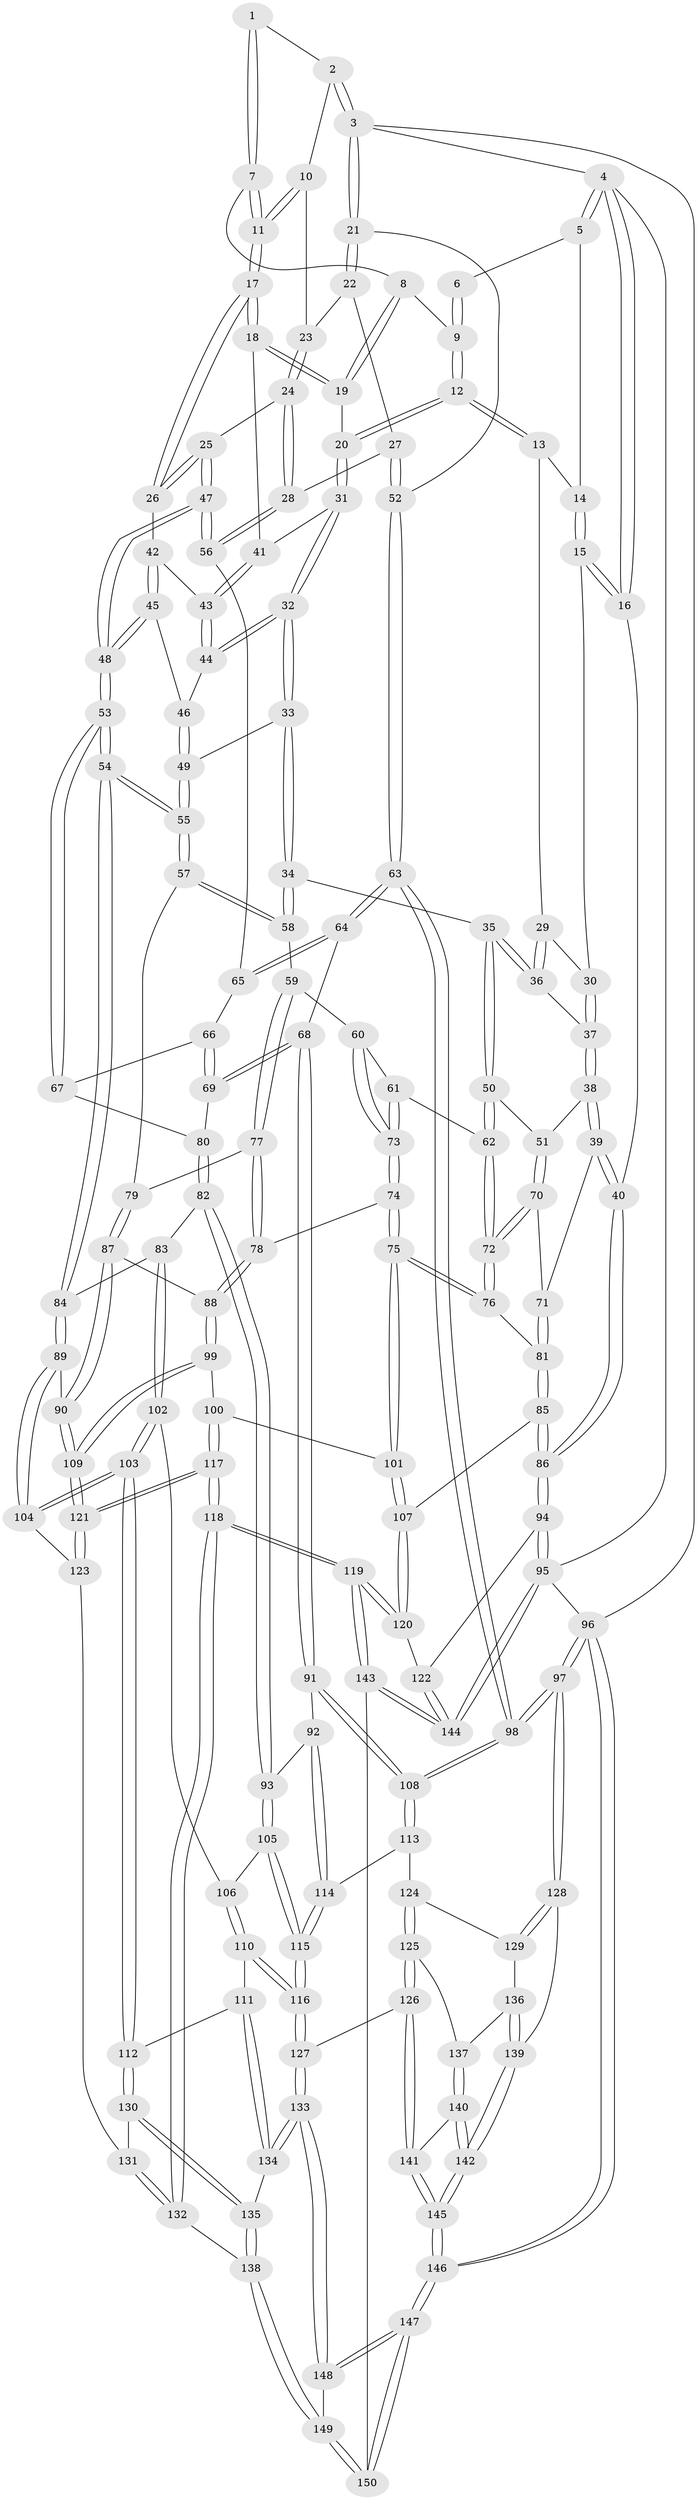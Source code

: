 // Generated by graph-tools (version 1.1) at 2025/59/03/09/25 04:59:57]
// undirected, 150 vertices, 372 edges
graph export_dot {
graph [start="1"]
  node [color=gray90,style=filled];
  1 [pos="+0.5545376316140148+0"];
  2 [pos="+0.7938503843857397+0"];
  3 [pos="+1+0"];
  4 [pos="+0+0"];
  5 [pos="+0.10700341796443814+0"];
  6 [pos="+0.43381936370209445+0"];
  7 [pos="+0.560645406786948+0"];
  8 [pos="+0.47412690626095333+0.05119527186982205"];
  9 [pos="+0.38522801676443286+0.039172889386999254"];
  10 [pos="+0.7901067638737858+0.042373322841808385"];
  11 [pos="+0.6274740030777753+0.13691705969477336"];
  12 [pos="+0.3339128363382935+0.11863087004120168"];
  13 [pos="+0.278595791543737+0.10334806376630544"];
  14 [pos="+0.1679169948557898+0"];
  15 [pos="+0.1210464751526752+0.15224437318621836"];
  16 [pos="+0+0"];
  17 [pos="+0.6198394572096342+0.15804870957350872"];
  18 [pos="+0.5729527101889474+0.1563292541274139"];
  19 [pos="+0.47872604527315904+0.07309180053109446"];
  20 [pos="+0.3648650444290736+0.15494478819691998"];
  21 [pos="+1+0"];
  22 [pos="+0.9074658008152646+0.10237111467669663"];
  23 [pos="+0.8159124496340776+0.06635031398350297"];
  24 [pos="+0.7831272147957962+0.27737896616107904"];
  25 [pos="+0.6436122944100608+0.21123578240783775"];
  26 [pos="+0.6360687760465399+0.2007333100144967"];
  27 [pos="+0.9263685605021696+0.24475170585459335"];
  28 [pos="+0.8145049985054915+0.305058681005572"];
  29 [pos="+0.2379948045689388+0.13298693688834665"];
  30 [pos="+0.1290725095229586+0.16248114873593733"];
  31 [pos="+0.37366198075980017+0.17054653563118444"];
  32 [pos="+0.35510187107983165+0.2925693406272203"];
  33 [pos="+0.33638102742741216+0.3159824040602664"];
  34 [pos="+0.31956813199795264+0.3294899522565769"];
  35 [pos="+0.31252615782877063+0.3299101440919193"];
  36 [pos="+0.2383765896945653+0.23747429589730856"];
  37 [pos="+0.10623897707262187+0.2581327516023461"];
  38 [pos="+0.0823288856813355+0.3067509031590585"];
  39 [pos="+0+0.3460969122771756"];
  40 [pos="+0+0.34052327620629236"];
  41 [pos="+0.48555633762676337+0.17897061244132997"];
  42 [pos="+0.5047801994639116+0.2940436420174606"];
  43 [pos="+0.4785618159071578+0.2844686255424858"];
  44 [pos="+0.4169296422253048+0.2989345089781919"];
  45 [pos="+0.5192337901109004+0.3474622973079996"];
  46 [pos="+0.4607408930222817+0.3426203557493641"];
  47 [pos="+0.5917851823261712+0.3920290736720274"];
  48 [pos="+0.5735848761659438+0.42464322548014"];
  49 [pos="+0.4573242041884462+0.39651985104302334"];
  50 [pos="+0.1837402887707424+0.38134918900628806"];
  51 [pos="+0.18250630421322653+0.38116987405950736"];
  52 [pos="+1+0.3105737566523115"];
  53 [pos="+0.5662159839057895+0.4827945675141994"];
  54 [pos="+0.549181005862957+0.5006003997015332"];
  55 [pos="+0.5307747915505507+0.49758392071355795"];
  56 [pos="+0.8128578674860425+0.32759089824348747"];
  57 [pos="+0.4894101675442076+0.5005767469478576"];
  58 [pos="+0.3533693191370342+0.4298073145520327"];
  59 [pos="+0.324951007027376+0.4731004760285001"];
  60 [pos="+0.31192617767358677+0.4769385358449123"];
  61 [pos="+0.22859006202534793+0.462136885404062"];
  62 [pos="+0.22094385244682377+0.4526715895511451"];
  63 [pos="+1+0.4105340863364108"];
  64 [pos="+0.9091283635737493+0.4190521651285943"];
  65 [pos="+0.8131088719995792+0.3306218528176436"];
  66 [pos="+0.8007396428134987+0.3592168108213725"];
  67 [pos="+0.7106811416060023+0.47767556041508574"];
  68 [pos="+0.8934468357057875+0.5727145209412636"];
  69 [pos="+0.8525117783600175+0.5431191484434329"];
  70 [pos="+0.14129895271099785+0.45186150047599344"];
  71 [pos="+0.06890446933387899+0.5098559764705218"];
  72 [pos="+0.16812361216771426+0.5441872478224024"];
  73 [pos="+0.2510865844595483+0.5654396593908433"];
  74 [pos="+0.2501584281394901+0.5862812169486044"];
  75 [pos="+0.19594676892119942+0.6137088139759305"];
  76 [pos="+0.1678527907376037+0.5978604853397572"];
  77 [pos="+0.3513108776891702+0.5560747227551678"];
  78 [pos="+0.3201105971748716+0.5986435357664057"];
  79 [pos="+0.4823716364830851+0.5047904590484532"];
  80 [pos="+0.7384215860331557+0.5108463675155084"];
  81 [pos="+0.08460636187543932+0.5852949333881158"];
  82 [pos="+0.7326307476998823+0.6133985002855596"];
  83 [pos="+0.6669521082835582+0.6255107194693059"];
  84 [pos="+0.5542457656666053+0.5336809246639479"];
  85 [pos="+0+0.6560001311316106"];
  86 [pos="+0+0.7165248836276924"];
  87 [pos="+0.3814200310355482+0.6495785481003177"];
  88 [pos="+0.3470409097688035+0.6387576386628204"];
  89 [pos="+0.5081294488308069+0.6962058686387507"];
  90 [pos="+0.43400987313950495+0.6860386492320756"];
  91 [pos="+0.9031712898845051+0.5889088850189312"];
  92 [pos="+0.8201461909378119+0.6494033579188975"];
  93 [pos="+0.8000546630664983+0.6607586107457883"];
  94 [pos="+0+0.8607353765221956"];
  95 [pos="+0+1"];
  96 [pos="+1+1"];
  97 [pos="+1+0.7853685039562638"];
  98 [pos="+1+0.6573911551699448"];
  99 [pos="+0.3183490028015247+0.695191427135322"];
  100 [pos="+0.2074647885546279+0.711785042786914"];
  101 [pos="+0.19593737448821133+0.7027895532259153"];
  102 [pos="+0.6652404981452504+0.6528760854289251"];
  103 [pos="+0.5550446649813652+0.7542598676542298"];
  104 [pos="+0.5150287817100448+0.7108597150510717"];
  105 [pos="+0.7806003945061374+0.7122750403850188"];
  106 [pos="+0.6837714903520276+0.6880217578153567"];
  107 [pos="+0.13606587392702904+0.7376988401455363"];
  108 [pos="+1+0.653799817217886"];
  109 [pos="+0.3418751624763066+0.7828708387665494"];
  110 [pos="+0.6526386334875582+0.7642494298164858"];
  111 [pos="+0.5747371329839438+0.7730355600048052"];
  112 [pos="+0.5633426599245821+0.7688730628776621"];
  113 [pos="+0.9179321489264359+0.7615936668704049"];
  114 [pos="+0.9014034484214941+0.7634060105663244"];
  115 [pos="+0.7770341064859371+0.8006009814019047"];
  116 [pos="+0.7768771689081274+0.8009044342992343"];
  117 [pos="+0.28742302466212416+0.8499552588019208"];
  118 [pos="+0.27457480449372074+0.898316564067657"];
  119 [pos="+0.2598662570251284+0.9175352388848009"];
  120 [pos="+0.1003129332278825+0.840900075020153"];
  121 [pos="+0.33792561781166364+0.8003585587153561"];
  122 [pos="+0.08638790948812755+0.8445840090403082"];
  123 [pos="+0.4123929947237494+0.805216809458322"];
  124 [pos="+0.914994616915314+0.7914424481262652"];
  125 [pos="+0.8747062743225322+0.8516825030457724"];
  126 [pos="+0.7807526740666458+0.8448130723011325"];
  127 [pos="+0.7788292703237825+0.8424961319287694"];
  128 [pos="+1+0.8656227736858685"];
  129 [pos="+0.9206338204401914+0.8505844157810039"];
  130 [pos="+0.5469767213665399+0.7988992332956747"];
  131 [pos="+0.43935342794805576+0.8390381383473899"];
  132 [pos="+0.4411785273083602+0.9062673743826235"];
  133 [pos="+0.6636493803764212+0.9076160848223823"];
  134 [pos="+0.658782406730492+0.9039189490811187"];
  135 [pos="+0.518387032979584+0.9067506562633317"];
  136 [pos="+0.906975201189331+0.8564740228773889"];
  137 [pos="+0.8992994842825904+0.8582159391285904"];
  138 [pos="+0.4936347832084999+0.940968954837446"];
  139 [pos="+0.9394088516484733+0.9248475751620793"];
  140 [pos="+0.8998778872736689+0.8988319948693327"];
  141 [pos="+0.7950877694617955+0.8816944470369592"];
  142 [pos="+0.921363223996194+0.9423047624135076"];
  143 [pos="+0.23226846181107155+1"];
  144 [pos="+0.12671301746727676+1"];
  145 [pos="+0.8526638665723507+1"];
  146 [pos="+0.8489905133505095+1"];
  147 [pos="+0.843732788706797+1"];
  148 [pos="+0.6614864765101238+0.9289114694708595"];
  149 [pos="+0.506210540091178+1"];
  150 [pos="+0.4714625679383098+1"];
  1 -- 2;
  1 -- 7;
  1 -- 7;
  2 -- 3;
  2 -- 3;
  2 -- 10;
  3 -- 4;
  3 -- 21;
  3 -- 21;
  3 -- 96;
  4 -- 5;
  4 -- 5;
  4 -- 16;
  4 -- 16;
  4 -- 95;
  5 -- 6;
  5 -- 14;
  6 -- 9;
  6 -- 9;
  7 -- 8;
  7 -- 11;
  7 -- 11;
  8 -- 9;
  8 -- 19;
  8 -- 19;
  9 -- 12;
  9 -- 12;
  10 -- 11;
  10 -- 11;
  10 -- 23;
  11 -- 17;
  11 -- 17;
  12 -- 13;
  12 -- 13;
  12 -- 20;
  12 -- 20;
  13 -- 14;
  13 -- 29;
  14 -- 15;
  14 -- 15;
  15 -- 16;
  15 -- 16;
  15 -- 30;
  16 -- 40;
  17 -- 18;
  17 -- 18;
  17 -- 26;
  17 -- 26;
  18 -- 19;
  18 -- 19;
  18 -- 41;
  19 -- 20;
  20 -- 31;
  20 -- 31;
  21 -- 22;
  21 -- 22;
  21 -- 52;
  22 -- 23;
  22 -- 27;
  23 -- 24;
  23 -- 24;
  24 -- 25;
  24 -- 28;
  24 -- 28;
  25 -- 26;
  25 -- 26;
  25 -- 47;
  25 -- 47;
  26 -- 42;
  27 -- 28;
  27 -- 52;
  27 -- 52;
  28 -- 56;
  28 -- 56;
  29 -- 30;
  29 -- 36;
  29 -- 36;
  30 -- 37;
  30 -- 37;
  31 -- 32;
  31 -- 32;
  31 -- 41;
  32 -- 33;
  32 -- 33;
  32 -- 44;
  32 -- 44;
  33 -- 34;
  33 -- 34;
  33 -- 49;
  34 -- 35;
  34 -- 58;
  34 -- 58;
  35 -- 36;
  35 -- 36;
  35 -- 50;
  35 -- 50;
  36 -- 37;
  37 -- 38;
  37 -- 38;
  38 -- 39;
  38 -- 39;
  38 -- 51;
  39 -- 40;
  39 -- 40;
  39 -- 71;
  40 -- 86;
  40 -- 86;
  41 -- 43;
  41 -- 43;
  42 -- 43;
  42 -- 45;
  42 -- 45;
  43 -- 44;
  43 -- 44;
  44 -- 46;
  45 -- 46;
  45 -- 48;
  45 -- 48;
  46 -- 49;
  46 -- 49;
  47 -- 48;
  47 -- 48;
  47 -- 56;
  47 -- 56;
  48 -- 53;
  48 -- 53;
  49 -- 55;
  49 -- 55;
  50 -- 51;
  50 -- 62;
  50 -- 62;
  51 -- 70;
  51 -- 70;
  52 -- 63;
  52 -- 63;
  53 -- 54;
  53 -- 54;
  53 -- 67;
  53 -- 67;
  54 -- 55;
  54 -- 55;
  54 -- 84;
  54 -- 84;
  55 -- 57;
  55 -- 57;
  56 -- 65;
  57 -- 58;
  57 -- 58;
  57 -- 79;
  58 -- 59;
  59 -- 60;
  59 -- 77;
  59 -- 77;
  60 -- 61;
  60 -- 73;
  60 -- 73;
  61 -- 62;
  61 -- 73;
  61 -- 73;
  62 -- 72;
  62 -- 72;
  63 -- 64;
  63 -- 64;
  63 -- 98;
  63 -- 98;
  64 -- 65;
  64 -- 65;
  64 -- 68;
  65 -- 66;
  66 -- 67;
  66 -- 69;
  66 -- 69;
  67 -- 80;
  68 -- 69;
  68 -- 69;
  68 -- 91;
  68 -- 91;
  69 -- 80;
  70 -- 71;
  70 -- 72;
  70 -- 72;
  71 -- 81;
  71 -- 81;
  72 -- 76;
  72 -- 76;
  73 -- 74;
  73 -- 74;
  74 -- 75;
  74 -- 75;
  74 -- 78;
  75 -- 76;
  75 -- 76;
  75 -- 101;
  75 -- 101;
  76 -- 81;
  77 -- 78;
  77 -- 78;
  77 -- 79;
  78 -- 88;
  78 -- 88;
  79 -- 87;
  79 -- 87;
  80 -- 82;
  80 -- 82;
  81 -- 85;
  81 -- 85;
  82 -- 83;
  82 -- 93;
  82 -- 93;
  83 -- 84;
  83 -- 102;
  83 -- 102;
  84 -- 89;
  84 -- 89;
  85 -- 86;
  85 -- 86;
  85 -- 107;
  86 -- 94;
  86 -- 94;
  87 -- 88;
  87 -- 90;
  87 -- 90;
  88 -- 99;
  88 -- 99;
  89 -- 90;
  89 -- 104;
  89 -- 104;
  90 -- 109;
  90 -- 109;
  91 -- 92;
  91 -- 108;
  91 -- 108;
  92 -- 93;
  92 -- 114;
  92 -- 114;
  93 -- 105;
  93 -- 105;
  94 -- 95;
  94 -- 95;
  94 -- 122;
  95 -- 144;
  95 -- 144;
  95 -- 96;
  96 -- 97;
  96 -- 97;
  96 -- 146;
  96 -- 146;
  97 -- 98;
  97 -- 98;
  97 -- 128;
  97 -- 128;
  98 -- 108;
  98 -- 108;
  99 -- 100;
  99 -- 109;
  99 -- 109;
  100 -- 101;
  100 -- 117;
  100 -- 117;
  101 -- 107;
  101 -- 107;
  102 -- 103;
  102 -- 103;
  102 -- 106;
  103 -- 104;
  103 -- 104;
  103 -- 112;
  103 -- 112;
  104 -- 123;
  105 -- 106;
  105 -- 115;
  105 -- 115;
  106 -- 110;
  106 -- 110;
  107 -- 120;
  107 -- 120;
  108 -- 113;
  108 -- 113;
  109 -- 121;
  109 -- 121;
  110 -- 111;
  110 -- 116;
  110 -- 116;
  111 -- 112;
  111 -- 134;
  111 -- 134;
  112 -- 130;
  112 -- 130;
  113 -- 114;
  113 -- 124;
  114 -- 115;
  114 -- 115;
  115 -- 116;
  115 -- 116;
  116 -- 127;
  116 -- 127;
  117 -- 118;
  117 -- 118;
  117 -- 121;
  117 -- 121;
  118 -- 119;
  118 -- 119;
  118 -- 132;
  118 -- 132;
  119 -- 120;
  119 -- 120;
  119 -- 143;
  119 -- 143;
  120 -- 122;
  121 -- 123;
  121 -- 123;
  122 -- 144;
  122 -- 144;
  123 -- 131;
  124 -- 125;
  124 -- 125;
  124 -- 129;
  125 -- 126;
  125 -- 126;
  125 -- 137;
  126 -- 127;
  126 -- 141;
  126 -- 141;
  127 -- 133;
  127 -- 133;
  128 -- 129;
  128 -- 129;
  128 -- 139;
  129 -- 136;
  130 -- 131;
  130 -- 135;
  130 -- 135;
  131 -- 132;
  131 -- 132;
  132 -- 138;
  133 -- 134;
  133 -- 134;
  133 -- 148;
  133 -- 148;
  134 -- 135;
  135 -- 138;
  135 -- 138;
  136 -- 137;
  136 -- 139;
  136 -- 139;
  137 -- 140;
  137 -- 140;
  138 -- 149;
  138 -- 149;
  139 -- 142;
  139 -- 142;
  140 -- 141;
  140 -- 142;
  140 -- 142;
  141 -- 145;
  141 -- 145;
  142 -- 145;
  142 -- 145;
  143 -- 144;
  143 -- 144;
  143 -- 150;
  145 -- 146;
  145 -- 146;
  146 -- 147;
  146 -- 147;
  147 -- 148;
  147 -- 148;
  147 -- 150;
  147 -- 150;
  148 -- 149;
  149 -- 150;
  149 -- 150;
}
